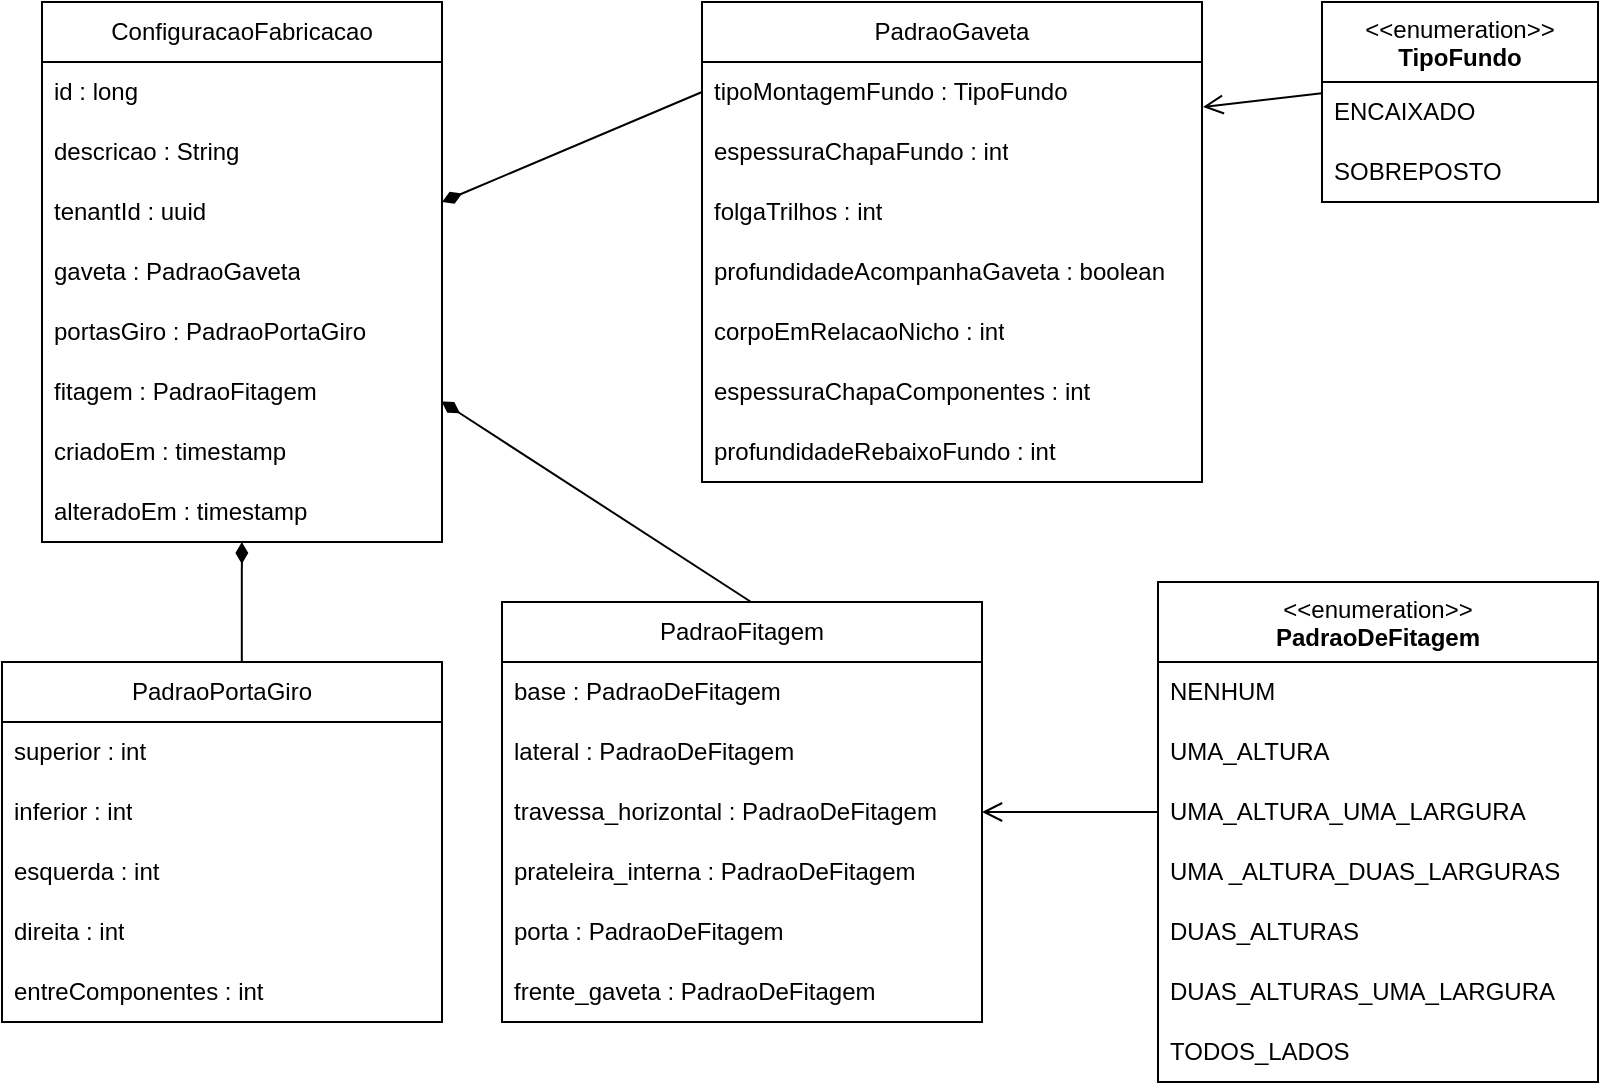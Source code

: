 <mxfile version="22.1.21" type="device">
  <diagram id="C5RBs43oDa-KdzZeNtuy" name="Page-1">
    <mxGraphModel dx="1211" dy="844" grid="1" gridSize="10" guides="1" tooltips="1" connect="1" arrows="1" fold="1" page="1" pageScale="1" pageWidth="827" pageHeight="1169" math="0" shadow="0">
      <root>
        <mxCell id="WIyWlLk6GJQsqaUBKTNV-0" />
        <mxCell id="WIyWlLk6GJQsqaUBKTNV-1" parent="WIyWlLk6GJQsqaUBKTNV-0" />
        <mxCell id="YhhuuAq9HPR8F5tyr6GQ-9" value="ConfiguracaoFabricacao" style="swimlane;fontStyle=0;childLayout=stackLayout;horizontal=1;startSize=30;horizontalStack=0;resizeParent=1;resizeParentMax=0;resizeLast=0;collapsible=1;marginBottom=0;whiteSpace=wrap;html=1;" vertex="1" parent="WIyWlLk6GJQsqaUBKTNV-1">
          <mxGeometry x="30" y="20" width="200" height="270" as="geometry">
            <mxRectangle x="30" y="20" width="170" height="30" as="alternateBounds" />
          </mxGeometry>
        </mxCell>
        <mxCell id="YhhuuAq9HPR8F5tyr6GQ-21" value="id : long" style="text;strokeColor=none;fillColor=none;align=left;verticalAlign=middle;spacingLeft=4;spacingRight=4;overflow=hidden;points=[[0,0.5],[1,0.5]];portConstraint=eastwest;rotatable=0;whiteSpace=wrap;html=1;" vertex="1" parent="YhhuuAq9HPR8F5tyr6GQ-9">
          <mxGeometry y="30" width="200" height="30" as="geometry" />
        </mxCell>
        <mxCell id="YhhuuAq9HPR8F5tyr6GQ-81" value="descricao : String" style="text;strokeColor=none;fillColor=none;align=left;verticalAlign=middle;spacingLeft=4;spacingRight=4;overflow=hidden;points=[[0,0.5],[1,0.5]];portConstraint=eastwest;rotatable=0;whiteSpace=wrap;html=1;" vertex="1" parent="YhhuuAq9HPR8F5tyr6GQ-9">
          <mxGeometry y="60" width="200" height="30" as="geometry" />
        </mxCell>
        <mxCell id="YhhuuAq9HPR8F5tyr6GQ-22" value="tenantId : uuid" style="text;strokeColor=none;fillColor=none;align=left;verticalAlign=middle;spacingLeft=4;spacingRight=4;overflow=hidden;points=[[0,0.5],[1,0.5]];portConstraint=eastwest;rotatable=0;whiteSpace=wrap;html=1;" vertex="1" parent="YhhuuAq9HPR8F5tyr6GQ-9">
          <mxGeometry y="90" width="200" height="30" as="geometry" />
        </mxCell>
        <mxCell id="YhhuuAq9HPR8F5tyr6GQ-10" value="gaveta : PadraoGaveta" style="text;strokeColor=none;fillColor=none;align=left;verticalAlign=middle;spacingLeft=4;spacingRight=4;overflow=hidden;points=[[0,0.5],[1,0.5]];portConstraint=eastwest;rotatable=0;whiteSpace=wrap;html=1;" vertex="1" parent="YhhuuAq9HPR8F5tyr6GQ-9">
          <mxGeometry y="120" width="200" height="30" as="geometry" />
        </mxCell>
        <mxCell id="YhhuuAq9HPR8F5tyr6GQ-12" value="portasGiro : PadraoPortaGiro" style="text;strokeColor=none;fillColor=none;align=left;verticalAlign=middle;spacingLeft=4;spacingRight=4;overflow=hidden;points=[[0,0.5],[1,0.5]];portConstraint=eastwest;rotatable=0;whiteSpace=wrap;html=1;" vertex="1" parent="YhhuuAq9HPR8F5tyr6GQ-9">
          <mxGeometry y="150" width="200" height="30" as="geometry" />
        </mxCell>
        <mxCell id="YhhuuAq9HPR8F5tyr6GQ-15" value="fitagem : PadraoFitagem" style="text;strokeColor=none;fillColor=none;align=left;verticalAlign=middle;spacingLeft=4;spacingRight=4;overflow=hidden;points=[[0,0.5],[1,0.5]];portConstraint=eastwest;rotatable=0;whiteSpace=wrap;html=1;" vertex="1" parent="YhhuuAq9HPR8F5tyr6GQ-9">
          <mxGeometry y="180" width="200" height="30" as="geometry" />
        </mxCell>
        <mxCell id="YhhuuAq9HPR8F5tyr6GQ-23" value="criadoEm : timestamp" style="text;strokeColor=none;fillColor=none;align=left;verticalAlign=middle;spacingLeft=4;spacingRight=4;overflow=hidden;points=[[0,0.5],[1,0.5]];portConstraint=eastwest;rotatable=0;whiteSpace=wrap;html=1;" vertex="1" parent="YhhuuAq9HPR8F5tyr6GQ-9">
          <mxGeometry y="210" width="200" height="30" as="geometry" />
        </mxCell>
        <mxCell id="YhhuuAq9HPR8F5tyr6GQ-24" value="alteradoEm : timestamp" style="text;strokeColor=none;fillColor=none;align=left;verticalAlign=middle;spacingLeft=4;spacingRight=4;overflow=hidden;points=[[0,0.5],[1,0.5]];portConstraint=eastwest;rotatable=0;whiteSpace=wrap;html=1;" vertex="1" parent="YhhuuAq9HPR8F5tyr6GQ-9">
          <mxGeometry y="240" width="200" height="30" as="geometry" />
        </mxCell>
        <mxCell id="YhhuuAq9HPR8F5tyr6GQ-25" value="PadraoGaveta" style="swimlane;fontStyle=0;childLayout=stackLayout;horizontal=1;startSize=30;horizontalStack=0;resizeParent=1;resizeParentMax=0;resizeLast=0;collapsible=1;marginBottom=0;whiteSpace=wrap;html=1;" vertex="1" parent="WIyWlLk6GJQsqaUBKTNV-1">
          <mxGeometry x="360" y="20" width="250" height="240" as="geometry" />
        </mxCell>
        <mxCell id="YhhuuAq9HPR8F5tyr6GQ-26" value="tipoMontagemFundo : TipoFundo" style="text;strokeColor=none;fillColor=none;align=left;verticalAlign=middle;spacingLeft=4;spacingRight=4;overflow=hidden;points=[[0,0.5],[1,0.5]];portConstraint=eastwest;rotatable=0;whiteSpace=wrap;html=1;" vertex="1" parent="YhhuuAq9HPR8F5tyr6GQ-25">
          <mxGeometry y="30" width="250" height="30" as="geometry" />
        </mxCell>
        <mxCell id="YhhuuAq9HPR8F5tyr6GQ-32" value="espessuraChapaFundo : int" style="text;strokeColor=none;fillColor=none;align=left;verticalAlign=middle;spacingLeft=4;spacingRight=4;overflow=hidden;points=[[0,0.5],[1,0.5]];portConstraint=eastwest;rotatable=0;whiteSpace=wrap;html=1;" vertex="1" parent="YhhuuAq9HPR8F5tyr6GQ-25">
          <mxGeometry y="60" width="250" height="30" as="geometry" />
        </mxCell>
        <mxCell id="YhhuuAq9HPR8F5tyr6GQ-27" value="folgaTrilhos : int" style="text;strokeColor=none;fillColor=none;align=left;verticalAlign=middle;spacingLeft=4;spacingRight=4;overflow=hidden;points=[[0,0.5],[1,0.5]];portConstraint=eastwest;rotatable=0;whiteSpace=wrap;html=1;" vertex="1" parent="YhhuuAq9HPR8F5tyr6GQ-25">
          <mxGeometry y="90" width="250" height="30" as="geometry" />
        </mxCell>
        <mxCell id="YhhuuAq9HPR8F5tyr6GQ-28" value="profundidadeAcompanhaGaveta : boolean" style="text;strokeColor=none;fillColor=none;align=left;verticalAlign=middle;spacingLeft=4;spacingRight=4;overflow=hidden;points=[[0,0.5],[1,0.5]];portConstraint=eastwest;rotatable=0;whiteSpace=wrap;html=1;" vertex="1" parent="YhhuuAq9HPR8F5tyr6GQ-25">
          <mxGeometry y="120" width="250" height="30" as="geometry" />
        </mxCell>
        <mxCell id="YhhuuAq9HPR8F5tyr6GQ-30" value="corpoEmRelacaoNicho : int" style="text;strokeColor=none;fillColor=none;align=left;verticalAlign=middle;spacingLeft=4;spacingRight=4;overflow=hidden;points=[[0,0.5],[1,0.5]];portConstraint=eastwest;rotatable=0;whiteSpace=wrap;html=1;" vertex="1" parent="YhhuuAq9HPR8F5tyr6GQ-25">
          <mxGeometry y="150" width="250" height="30" as="geometry" />
        </mxCell>
        <mxCell id="YhhuuAq9HPR8F5tyr6GQ-31" value="espessuraChapaComponentes : int" style="text;strokeColor=none;fillColor=none;align=left;verticalAlign=middle;spacingLeft=4;spacingRight=4;overflow=hidden;points=[[0,0.5],[1,0.5]];portConstraint=eastwest;rotatable=0;whiteSpace=wrap;html=1;" vertex="1" parent="YhhuuAq9HPR8F5tyr6GQ-25">
          <mxGeometry y="180" width="250" height="30" as="geometry" />
        </mxCell>
        <mxCell id="YhhuuAq9HPR8F5tyr6GQ-33" value="profundidadeRebaixoFundo : int" style="text;strokeColor=none;fillColor=none;align=left;verticalAlign=middle;spacingLeft=4;spacingRight=4;overflow=hidden;points=[[0,0.5],[1,0.5]];portConstraint=eastwest;rotatable=0;whiteSpace=wrap;html=1;" vertex="1" parent="YhhuuAq9HPR8F5tyr6GQ-25">
          <mxGeometry y="210" width="250" height="30" as="geometry" />
        </mxCell>
        <mxCell id="YhhuuAq9HPR8F5tyr6GQ-29" value="" style="endArrow=none;startArrow=diamondThin;endFill=0;startFill=1;html=1;verticalAlign=bottom;labelBackgroundColor=none;strokeWidth=1;startSize=8;endSize=8;rounded=0;entryX=0;entryY=0.5;entryDx=0;entryDy=0;" edge="1" parent="WIyWlLk6GJQsqaUBKTNV-1" target="YhhuuAq9HPR8F5tyr6GQ-26">
          <mxGeometry width="160" relative="1" as="geometry">
            <mxPoint x="230" y="120" as="sourcePoint" />
            <mxPoint x="430" y="230" as="targetPoint" />
          </mxGeometry>
        </mxCell>
        <mxCell id="YhhuuAq9HPR8F5tyr6GQ-34" value="PadraoPortaGiro" style="swimlane;fontStyle=0;childLayout=stackLayout;horizontal=1;startSize=30;horizontalStack=0;resizeParent=1;resizeParentMax=0;resizeLast=0;collapsible=1;marginBottom=0;whiteSpace=wrap;html=1;" vertex="1" parent="WIyWlLk6GJQsqaUBKTNV-1">
          <mxGeometry x="10" y="350" width="220" height="180" as="geometry" />
        </mxCell>
        <mxCell id="YhhuuAq9HPR8F5tyr6GQ-35" value="superior : int" style="text;strokeColor=none;fillColor=none;align=left;verticalAlign=middle;spacingLeft=4;spacingRight=4;overflow=hidden;points=[[0,0.5],[1,0.5]];portConstraint=eastwest;rotatable=0;whiteSpace=wrap;html=1;" vertex="1" parent="YhhuuAq9HPR8F5tyr6GQ-34">
          <mxGeometry y="30" width="220" height="30" as="geometry" />
        </mxCell>
        <mxCell id="YhhuuAq9HPR8F5tyr6GQ-38" value="inferior : int" style="text;strokeColor=none;fillColor=none;align=left;verticalAlign=middle;spacingLeft=4;spacingRight=4;overflow=hidden;points=[[0,0.5],[1,0.5]];portConstraint=eastwest;rotatable=0;whiteSpace=wrap;html=1;" vertex="1" parent="YhhuuAq9HPR8F5tyr6GQ-34">
          <mxGeometry y="60" width="220" height="30" as="geometry" />
        </mxCell>
        <mxCell id="YhhuuAq9HPR8F5tyr6GQ-39" value="esquerda : int" style="text;strokeColor=none;fillColor=none;align=left;verticalAlign=middle;spacingLeft=4;spacingRight=4;overflow=hidden;points=[[0,0.5],[1,0.5]];portConstraint=eastwest;rotatable=0;whiteSpace=wrap;html=1;" vertex="1" parent="YhhuuAq9HPR8F5tyr6GQ-34">
          <mxGeometry y="90" width="220" height="30" as="geometry" />
        </mxCell>
        <mxCell id="YhhuuAq9HPR8F5tyr6GQ-40" value="direita : int" style="text;strokeColor=none;fillColor=none;align=left;verticalAlign=middle;spacingLeft=4;spacingRight=4;overflow=hidden;points=[[0,0.5],[1,0.5]];portConstraint=eastwest;rotatable=0;whiteSpace=wrap;html=1;" vertex="1" parent="YhhuuAq9HPR8F5tyr6GQ-34">
          <mxGeometry y="120" width="220" height="30" as="geometry" />
        </mxCell>
        <mxCell id="YhhuuAq9HPR8F5tyr6GQ-41" value="entreComponentes : int" style="text;strokeColor=none;fillColor=none;align=left;verticalAlign=middle;spacingLeft=4;spacingRight=4;overflow=hidden;points=[[0,0.5],[1,0.5]];portConstraint=eastwest;rotatable=0;whiteSpace=wrap;html=1;" vertex="1" parent="YhhuuAq9HPR8F5tyr6GQ-34">
          <mxGeometry y="150" width="220" height="30" as="geometry" />
        </mxCell>
        <mxCell id="YhhuuAq9HPR8F5tyr6GQ-42" value="" style="endArrow=none;startArrow=diamondThin;endFill=0;startFill=1;html=1;verticalAlign=bottom;labelBackgroundColor=none;strokeWidth=1;startSize=8;endSize=8;rounded=0;entryX=0.545;entryY=0;entryDx=0;entryDy=0;entryPerimeter=0;" edge="1" parent="WIyWlLk6GJQsqaUBKTNV-1" source="YhhuuAq9HPR8F5tyr6GQ-9" target="YhhuuAq9HPR8F5tyr6GQ-34">
          <mxGeometry width="160" relative="1" as="geometry">
            <mxPoint x="270" y="230" as="sourcePoint" />
            <mxPoint x="430" y="230" as="targetPoint" />
          </mxGeometry>
        </mxCell>
        <mxCell id="YhhuuAq9HPR8F5tyr6GQ-43" value="PadraoFitagem" style="swimlane;fontStyle=0;childLayout=stackLayout;horizontal=1;startSize=30;horizontalStack=0;resizeParent=1;resizeParentMax=0;resizeLast=0;collapsible=1;marginBottom=0;whiteSpace=wrap;html=1;" vertex="1" parent="WIyWlLk6GJQsqaUBKTNV-1">
          <mxGeometry x="260" y="320" width="240" height="210" as="geometry" />
        </mxCell>
        <mxCell id="YhhuuAq9HPR8F5tyr6GQ-44" value="base : PadraoDeFitagem" style="text;strokeColor=none;fillColor=none;align=left;verticalAlign=middle;spacingLeft=4;spacingRight=4;overflow=hidden;points=[[0,0.5],[1,0.5]];portConstraint=eastwest;rotatable=0;whiteSpace=wrap;html=1;" vertex="1" parent="YhhuuAq9HPR8F5tyr6GQ-43">
          <mxGeometry y="30" width="240" height="30" as="geometry" />
        </mxCell>
        <mxCell id="YhhuuAq9HPR8F5tyr6GQ-47" value="lateral : PadraoDeFitagem" style="text;strokeColor=none;fillColor=none;align=left;verticalAlign=middle;spacingLeft=4;spacingRight=4;overflow=hidden;points=[[0,0.5],[1,0.5]];portConstraint=eastwest;rotatable=0;whiteSpace=wrap;html=1;" vertex="1" parent="YhhuuAq9HPR8F5tyr6GQ-43">
          <mxGeometry y="60" width="240" height="30" as="geometry" />
        </mxCell>
        <mxCell id="YhhuuAq9HPR8F5tyr6GQ-48" value="travessa_horizontal : PadraoDeFitagem" style="text;strokeColor=none;fillColor=none;align=left;verticalAlign=middle;spacingLeft=4;spacingRight=4;overflow=hidden;points=[[0,0.5],[1,0.5]];portConstraint=eastwest;rotatable=0;whiteSpace=wrap;html=1;" vertex="1" parent="YhhuuAq9HPR8F5tyr6GQ-43">
          <mxGeometry y="90" width="240" height="30" as="geometry" />
        </mxCell>
        <mxCell id="YhhuuAq9HPR8F5tyr6GQ-49" value="prateleira_interna : PadraoDeFitagem" style="text;strokeColor=none;fillColor=none;align=left;verticalAlign=middle;spacingLeft=4;spacingRight=4;overflow=hidden;points=[[0,0.5],[1,0.5]];portConstraint=eastwest;rotatable=0;whiteSpace=wrap;html=1;" vertex="1" parent="YhhuuAq9HPR8F5tyr6GQ-43">
          <mxGeometry y="120" width="240" height="30" as="geometry" />
        </mxCell>
        <mxCell id="YhhuuAq9HPR8F5tyr6GQ-50" value="porta : PadraoDeFitagem" style="text;strokeColor=none;fillColor=none;align=left;verticalAlign=middle;spacingLeft=4;spacingRight=4;overflow=hidden;points=[[0,0.5],[1,0.5]];portConstraint=eastwest;rotatable=0;whiteSpace=wrap;html=1;" vertex="1" parent="YhhuuAq9HPR8F5tyr6GQ-43">
          <mxGeometry y="150" width="240" height="30" as="geometry" />
        </mxCell>
        <mxCell id="YhhuuAq9HPR8F5tyr6GQ-56" value="frente_gaveta : PadraoDeFitagem" style="text;strokeColor=none;fillColor=none;align=left;verticalAlign=middle;spacingLeft=4;spacingRight=4;overflow=hidden;points=[[0,0.5],[1,0.5]];portConstraint=eastwest;rotatable=0;whiteSpace=wrap;html=1;" vertex="1" parent="YhhuuAq9HPR8F5tyr6GQ-43">
          <mxGeometry y="180" width="240" height="30" as="geometry" />
        </mxCell>
        <mxCell id="YhhuuAq9HPR8F5tyr6GQ-57" value="" style="endArrow=none;startArrow=diamondThin;endFill=0;startFill=1;html=1;verticalAlign=bottom;labelBackgroundColor=none;strokeWidth=1;startSize=8;endSize=8;rounded=0;exitX=0.999;exitY=0.657;exitDx=0;exitDy=0;exitPerimeter=0;entryX=0.519;entryY=0;entryDx=0;entryDy=0;entryPerimeter=0;" edge="1" parent="WIyWlLk6GJQsqaUBKTNV-1" source="YhhuuAq9HPR8F5tyr6GQ-15" target="YhhuuAq9HPR8F5tyr6GQ-43">
          <mxGeometry width="160" relative="1" as="geometry">
            <mxPoint x="270" y="370" as="sourcePoint" />
            <mxPoint x="430" y="370" as="targetPoint" />
          </mxGeometry>
        </mxCell>
        <mxCell id="YhhuuAq9HPR8F5tyr6GQ-66" value="&amp;lt;&amp;lt;enumeration&amp;gt;&amp;gt;&lt;br&gt;&lt;b&gt;PadraoDeFitagem&lt;/b&gt;" style="swimlane;fontStyle=0;align=center;verticalAlign=top;childLayout=stackLayout;horizontal=1;startSize=40;horizontalStack=0;resizeParent=1;resizeParentMax=0;resizeLast=0;collapsible=0;marginBottom=0;html=1;whiteSpace=wrap;" vertex="1" parent="WIyWlLk6GJQsqaUBKTNV-1">
          <mxGeometry x="588" y="310" width="220" height="250" as="geometry" />
        </mxCell>
        <mxCell id="YhhuuAq9HPR8F5tyr6GQ-67" value="NENHUM" style="text;html=1;strokeColor=none;fillColor=none;align=left;verticalAlign=middle;spacingLeft=4;spacingRight=4;overflow=hidden;rotatable=0;points=[[0,0.5],[1,0.5]];portConstraint=eastwest;whiteSpace=wrap;" vertex="1" parent="YhhuuAq9HPR8F5tyr6GQ-66">
          <mxGeometry y="40" width="220" height="30" as="geometry" />
        </mxCell>
        <mxCell id="YhhuuAq9HPR8F5tyr6GQ-68" value="UMA_ALTURA" style="text;html=1;strokeColor=none;fillColor=none;align=left;verticalAlign=middle;spacingLeft=4;spacingRight=4;overflow=hidden;rotatable=0;points=[[0,0.5],[1,0.5]];portConstraint=eastwest;whiteSpace=wrap;" vertex="1" parent="YhhuuAq9HPR8F5tyr6GQ-66">
          <mxGeometry y="70" width="220" height="30" as="geometry" />
        </mxCell>
        <mxCell id="YhhuuAq9HPR8F5tyr6GQ-69" value="UMA_ALTURA_UMA_LARGURA" style="text;html=1;strokeColor=none;fillColor=none;align=left;verticalAlign=middle;spacingLeft=4;spacingRight=4;overflow=hidden;rotatable=0;points=[[0,0.5],[1,0.5]];portConstraint=eastwest;whiteSpace=wrap;" vertex="1" parent="YhhuuAq9HPR8F5tyr6GQ-66">
          <mxGeometry y="100" width="220" height="30" as="geometry" />
        </mxCell>
        <mxCell id="YhhuuAq9HPR8F5tyr6GQ-70" value="UMA _ALTURA_DUAS_LARGURAS" style="text;html=1;strokeColor=none;fillColor=none;align=left;verticalAlign=middle;spacingLeft=4;spacingRight=4;overflow=hidden;rotatable=0;points=[[0,0.5],[1,0.5]];portConstraint=eastwest;whiteSpace=wrap;" vertex="1" parent="YhhuuAq9HPR8F5tyr6GQ-66">
          <mxGeometry y="130" width="220" height="30" as="geometry" />
        </mxCell>
        <mxCell id="YhhuuAq9HPR8F5tyr6GQ-71" value="DUAS_ALTURAS" style="text;html=1;strokeColor=none;fillColor=none;align=left;verticalAlign=middle;spacingLeft=4;spacingRight=4;overflow=hidden;rotatable=0;points=[[0,0.5],[1,0.5]];portConstraint=eastwest;whiteSpace=wrap;" vertex="1" parent="YhhuuAq9HPR8F5tyr6GQ-66">
          <mxGeometry y="160" width="220" height="30" as="geometry" />
        </mxCell>
        <mxCell id="YhhuuAq9HPR8F5tyr6GQ-72" value="DUAS_ALTURAS_UMA_LARGURA" style="text;html=1;strokeColor=none;fillColor=none;align=left;verticalAlign=middle;spacingLeft=4;spacingRight=4;overflow=hidden;rotatable=0;points=[[0,0.5],[1,0.5]];portConstraint=eastwest;whiteSpace=wrap;" vertex="1" parent="YhhuuAq9HPR8F5tyr6GQ-66">
          <mxGeometry y="190" width="220" height="30" as="geometry" />
        </mxCell>
        <mxCell id="YhhuuAq9HPR8F5tyr6GQ-73" value="TODOS_LADOS" style="text;html=1;strokeColor=none;fillColor=none;align=left;verticalAlign=middle;spacingLeft=4;spacingRight=4;overflow=hidden;rotatable=0;points=[[0,0.5],[1,0.5]];portConstraint=eastwest;whiteSpace=wrap;" vertex="1" parent="YhhuuAq9HPR8F5tyr6GQ-66">
          <mxGeometry y="220" width="220" height="30" as="geometry" />
        </mxCell>
        <mxCell id="YhhuuAq9HPR8F5tyr6GQ-75" value="" style="endArrow=open;startArrow=none;endFill=0;startFill=0;endSize=8;html=1;verticalAlign=bottom;labelBackgroundColor=none;strokeWidth=1;rounded=0;exitX=0;exitY=0.5;exitDx=0;exitDy=0;entryX=1;entryY=0.5;entryDx=0;entryDy=0;" edge="1" parent="WIyWlLk6GJQsqaUBKTNV-1" source="YhhuuAq9HPR8F5tyr6GQ-69" target="YhhuuAq9HPR8F5tyr6GQ-48">
          <mxGeometry width="160" relative="1" as="geometry">
            <mxPoint x="270" y="650" as="sourcePoint" />
            <mxPoint x="430" y="650" as="targetPoint" />
          </mxGeometry>
        </mxCell>
        <mxCell id="YhhuuAq9HPR8F5tyr6GQ-76" value="&amp;lt;&amp;lt;enumeration&amp;gt;&amp;gt;&lt;br&gt;&lt;b&gt;TipoFundo&lt;/b&gt;" style="swimlane;fontStyle=0;align=center;verticalAlign=top;childLayout=stackLayout;horizontal=1;startSize=40;horizontalStack=0;resizeParent=1;resizeParentMax=0;resizeLast=0;collapsible=0;marginBottom=0;html=1;whiteSpace=wrap;" vertex="1" parent="WIyWlLk6GJQsqaUBKTNV-1">
          <mxGeometry x="670" y="20" width="138" height="100" as="geometry" />
        </mxCell>
        <mxCell id="YhhuuAq9HPR8F5tyr6GQ-77" value="ENCAIXADO" style="text;html=1;strokeColor=none;fillColor=none;align=left;verticalAlign=middle;spacingLeft=4;spacingRight=4;overflow=hidden;rotatable=0;points=[[0,0.5],[1,0.5]];portConstraint=eastwest;whiteSpace=wrap;" vertex="1" parent="YhhuuAq9HPR8F5tyr6GQ-76">
          <mxGeometry y="40" width="138" height="30" as="geometry" />
        </mxCell>
        <mxCell id="YhhuuAq9HPR8F5tyr6GQ-78" value="SOBREPOSTO" style="text;html=1;strokeColor=none;fillColor=none;align=left;verticalAlign=middle;spacingLeft=4;spacingRight=4;overflow=hidden;rotatable=0;points=[[0,0.5],[1,0.5]];portConstraint=eastwest;whiteSpace=wrap;" vertex="1" parent="YhhuuAq9HPR8F5tyr6GQ-76">
          <mxGeometry y="70" width="138" height="30" as="geometry" />
        </mxCell>
        <mxCell id="YhhuuAq9HPR8F5tyr6GQ-79" value="" style="endArrow=open;startArrow=none;endFill=0;startFill=0;endSize=8;html=1;verticalAlign=bottom;labelBackgroundColor=none;strokeWidth=1;rounded=0;entryX=1.002;entryY=0.749;entryDx=0;entryDy=0;exitX=-0.001;exitY=0.186;exitDx=0;exitDy=0;exitPerimeter=0;entryPerimeter=0;" edge="1" parent="WIyWlLk6GJQsqaUBKTNV-1" source="YhhuuAq9HPR8F5tyr6GQ-77" target="YhhuuAq9HPR8F5tyr6GQ-26">
          <mxGeometry width="160" relative="1" as="geometry">
            <mxPoint x="690" y="260" as="sourcePoint" />
            <mxPoint x="430" y="300" as="targetPoint" />
          </mxGeometry>
        </mxCell>
      </root>
    </mxGraphModel>
  </diagram>
</mxfile>
